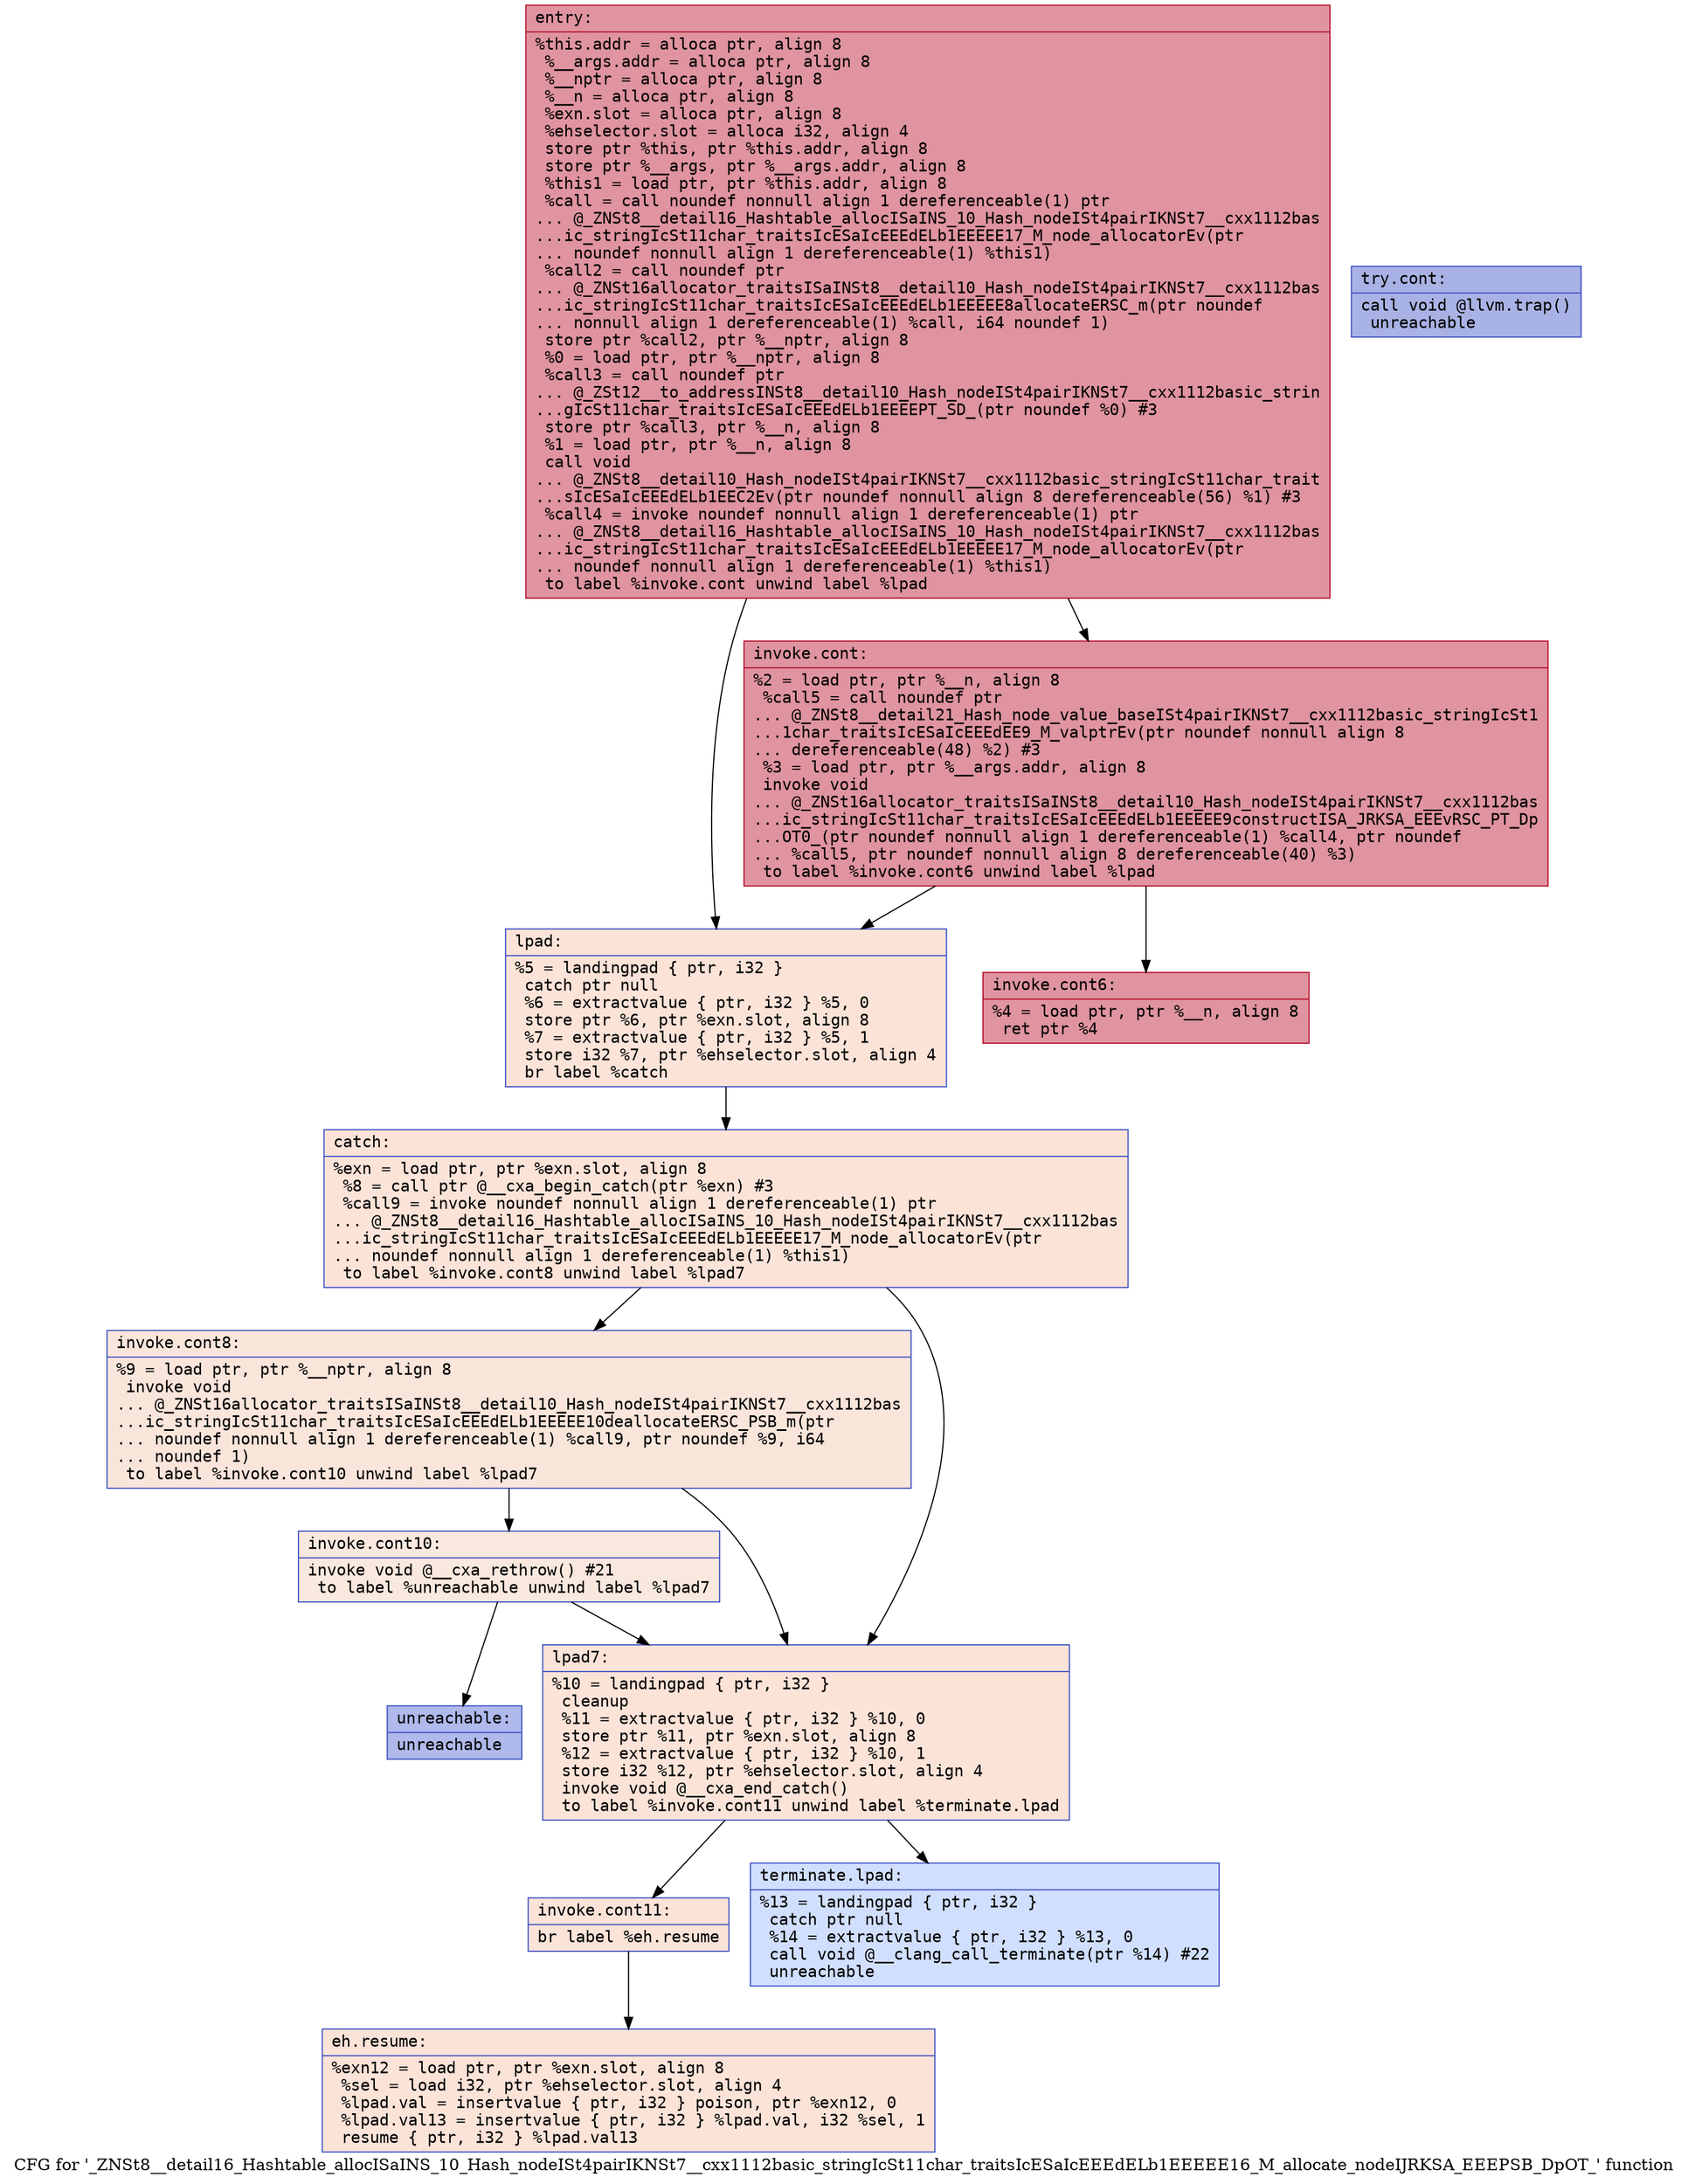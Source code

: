 digraph "CFG for '_ZNSt8__detail16_Hashtable_allocISaINS_10_Hash_nodeISt4pairIKNSt7__cxx1112basic_stringIcSt11char_traitsIcESaIcEEEdELb1EEEEE16_M_allocate_nodeIJRKSA_EEEPSB_DpOT_' function" {
	label="CFG for '_ZNSt8__detail16_Hashtable_allocISaINS_10_Hash_nodeISt4pairIKNSt7__cxx1112basic_stringIcSt11char_traitsIcESaIcEEEdELb1EEEEE16_M_allocate_nodeIJRKSA_EEEPSB_DpOT_' function";

	Node0x556bfe9fc6e0 [shape=record,color="#b70d28ff", style=filled, fillcolor="#b70d2870" fontname="Courier",label="{entry:\l|  %this.addr = alloca ptr, align 8\l  %__args.addr = alloca ptr, align 8\l  %__nptr = alloca ptr, align 8\l  %__n = alloca ptr, align 8\l  %exn.slot = alloca ptr, align 8\l  %ehselector.slot = alloca i32, align 4\l  store ptr %this, ptr %this.addr, align 8\l  store ptr %__args, ptr %__args.addr, align 8\l  %this1 = load ptr, ptr %this.addr, align 8\l  %call = call noundef nonnull align 1 dereferenceable(1) ptr\l... @_ZNSt8__detail16_Hashtable_allocISaINS_10_Hash_nodeISt4pairIKNSt7__cxx1112bas\l...ic_stringIcSt11char_traitsIcESaIcEEEdELb1EEEEE17_M_node_allocatorEv(ptr\l... noundef nonnull align 1 dereferenceable(1) %this1)\l  %call2 = call noundef ptr\l... @_ZNSt16allocator_traitsISaINSt8__detail10_Hash_nodeISt4pairIKNSt7__cxx1112bas\l...ic_stringIcSt11char_traitsIcESaIcEEEdELb1EEEEE8allocateERSC_m(ptr noundef\l... nonnull align 1 dereferenceable(1) %call, i64 noundef 1)\l  store ptr %call2, ptr %__nptr, align 8\l  %0 = load ptr, ptr %__nptr, align 8\l  %call3 = call noundef ptr\l... @_ZSt12__to_addressINSt8__detail10_Hash_nodeISt4pairIKNSt7__cxx1112basic_strin\l...gIcSt11char_traitsIcESaIcEEEdELb1EEEEPT_SD_(ptr noundef %0) #3\l  store ptr %call3, ptr %__n, align 8\l  %1 = load ptr, ptr %__n, align 8\l  call void\l... @_ZNSt8__detail10_Hash_nodeISt4pairIKNSt7__cxx1112basic_stringIcSt11char_trait\l...sIcESaIcEEEdELb1EEC2Ev(ptr noundef nonnull align 8 dereferenceable(56) %1) #3\l  %call4 = invoke noundef nonnull align 1 dereferenceable(1) ptr\l... @_ZNSt8__detail16_Hashtable_allocISaINS_10_Hash_nodeISt4pairIKNSt7__cxx1112bas\l...ic_stringIcSt11char_traitsIcESaIcEEEdELb1EEEEE17_M_node_allocatorEv(ptr\l... noundef nonnull align 1 dereferenceable(1) %this1)\l          to label %invoke.cont unwind label %lpad\l}"];
	Node0x556bfe9fc6e0 -> Node0x556bfe9fd8f0[tooltip="entry -> invoke.cont\nProbability 100.00%" ];
	Node0x556bfe9fc6e0 -> Node0x556bfe9fd970[tooltip="entry -> lpad\nProbability 0.00%" ];
	Node0x556bfe9fd8f0 [shape=record,color="#b70d28ff", style=filled, fillcolor="#b70d2870" fontname="Courier",label="{invoke.cont:\l|  %2 = load ptr, ptr %__n, align 8\l  %call5 = call noundef ptr\l... @_ZNSt8__detail21_Hash_node_value_baseISt4pairIKNSt7__cxx1112basic_stringIcSt1\l...1char_traitsIcESaIcEEEdEE9_M_valptrEv(ptr noundef nonnull align 8\l... dereferenceable(48) %2) #3\l  %3 = load ptr, ptr %__args.addr, align 8\l  invoke void\l... @_ZNSt16allocator_traitsISaINSt8__detail10_Hash_nodeISt4pairIKNSt7__cxx1112bas\l...ic_stringIcSt11char_traitsIcESaIcEEEdELb1EEEEE9constructISA_JRKSA_EEEvRSC_PT_Dp\l...OT0_(ptr noundef nonnull align 1 dereferenceable(1) %call4, ptr noundef\l... %call5, ptr noundef nonnull align 8 dereferenceable(40) %3)\l          to label %invoke.cont6 unwind label %lpad\l}"];
	Node0x556bfe9fd8f0 -> Node0x556bfe9fdce0[tooltip="invoke.cont -> invoke.cont6\nProbability 100.00%" ];
	Node0x556bfe9fd8f0 -> Node0x556bfe9fd970[tooltip="invoke.cont -> lpad\nProbability 0.00%" ];
	Node0x556bfe9fdce0 [shape=record,color="#b70d28ff", style=filled, fillcolor="#b70d2870" fontname="Courier",label="{invoke.cont6:\l|  %4 = load ptr, ptr %__n, align 8\l  ret ptr %4\l}"];
	Node0x556bfe9fd970 [shape=record,color="#3d50c3ff", style=filled, fillcolor="#f6bfa670" fontname="Courier",label="{lpad:\l|  %5 = landingpad \{ ptr, i32 \}\l          catch ptr null\l  %6 = extractvalue \{ ptr, i32 \} %5, 0\l  store ptr %6, ptr %exn.slot, align 8\l  %7 = extractvalue \{ ptr, i32 \} %5, 1\l  store i32 %7, ptr %ehselector.slot, align 4\l  br label %catch\l}"];
	Node0x556bfe9fd970 -> Node0x556bfe9fe020[tooltip="lpad -> catch\nProbability 100.00%" ];
	Node0x556bfe9fe020 [shape=record,color="#3d50c3ff", style=filled, fillcolor="#f6bfa670" fontname="Courier",label="{catch:\l|  %exn = load ptr, ptr %exn.slot, align 8\l  %8 = call ptr @__cxa_begin_catch(ptr %exn) #3\l  %call9 = invoke noundef nonnull align 1 dereferenceable(1) ptr\l... @_ZNSt8__detail16_Hashtable_allocISaINS_10_Hash_nodeISt4pairIKNSt7__cxx1112bas\l...ic_stringIcSt11char_traitsIcESaIcEEEdELb1EEEEE17_M_node_allocatorEv(ptr\l... noundef nonnull align 1 dereferenceable(1) %this1)\l          to label %invoke.cont8 unwind label %lpad7\l}"];
	Node0x556bfe9fe020 -> Node0x556bfe9fe360[tooltip="catch -> invoke.cont8\nProbability 50.00%" ];
	Node0x556bfe9fe020 -> Node0x556bfe9fe3b0[tooltip="catch -> lpad7\nProbability 50.00%" ];
	Node0x556bfe9fe360 [shape=record,color="#3d50c3ff", style=filled, fillcolor="#f4c5ad70" fontname="Courier",label="{invoke.cont8:\l|  %9 = load ptr, ptr %__nptr, align 8\l  invoke void\l... @_ZNSt16allocator_traitsISaINSt8__detail10_Hash_nodeISt4pairIKNSt7__cxx1112bas\l...ic_stringIcSt11char_traitsIcESaIcEEEdELb1EEEEE10deallocateERSC_PSB_m(ptr\l... noundef nonnull align 1 dereferenceable(1) %call9, ptr noundef %9, i64\l... noundef 1)\l          to label %invoke.cont10 unwind label %lpad7\l}"];
	Node0x556bfe9fe360 -> Node0x556bfe9fe590[tooltip="invoke.cont8 -> invoke.cont10\nProbability 50.00%" ];
	Node0x556bfe9fe360 -> Node0x556bfe9fe3b0[tooltip="invoke.cont8 -> lpad7\nProbability 50.00%" ];
	Node0x556bfe9fe590 [shape=record,color="#3d50c3ff", style=filled, fillcolor="#f2cab570" fontname="Courier",label="{invoke.cont10:\l|  invoke void @__cxa_rethrow() #21\l          to label %unreachable unwind label %lpad7\l}"];
	Node0x556bfe9fe590 -> Node0x556bfe9fe7c0[tooltip="invoke.cont10 -> unreachable\nProbability 0.00%" ];
	Node0x556bfe9fe590 -> Node0x556bfe9fe3b0[tooltip="invoke.cont10 -> lpad7\nProbability 100.00%" ];
	Node0x556bfe9fe3b0 [shape=record,color="#3d50c3ff", style=filled, fillcolor="#f6bfa670" fontname="Courier",label="{lpad7:\l|  %10 = landingpad \{ ptr, i32 \}\l          cleanup\l  %11 = extractvalue \{ ptr, i32 \} %10, 0\l  store ptr %11, ptr %exn.slot, align 8\l  %12 = extractvalue \{ ptr, i32 \} %10, 1\l  store i32 %12, ptr %ehselector.slot, align 4\l  invoke void @__cxa_end_catch()\l          to label %invoke.cont11 unwind label %terminate.lpad\l}"];
	Node0x556bfe9fe3b0 -> Node0x556bfe9febf0[tooltip="lpad7 -> invoke.cont11\nProbability 100.00%" ];
	Node0x556bfe9fe3b0 -> Node0x556bfe9fec40[tooltip="lpad7 -> terminate.lpad\nProbability 0.00%" ];
	Node0x556bfe9febf0 [shape=record,color="#3d50c3ff", style=filled, fillcolor="#f6bfa670" fontname="Courier",label="{invoke.cont11:\l|  br label %eh.resume\l}"];
	Node0x556bfe9febf0 -> Node0x556bfe9fee00[tooltip="invoke.cont11 -> eh.resume\nProbability 100.00%" ];
	Node0x556bfe9feec0 [shape=record,color="#3d50c3ff", style=filled, fillcolor="#3d50c370" fontname="Courier",label="{try.cont:\l|  call void @llvm.trap()\l  unreachable\l}"];
	Node0x556bfe9fee00 [shape=record,color="#3d50c3ff", style=filled, fillcolor="#f6bfa670" fontname="Courier",label="{eh.resume:\l|  %exn12 = load ptr, ptr %exn.slot, align 8\l  %sel = load i32, ptr %ehselector.slot, align 4\l  %lpad.val = insertvalue \{ ptr, i32 \} poison, ptr %exn12, 0\l  %lpad.val13 = insertvalue \{ ptr, i32 \} %lpad.val, i32 %sel, 1\l  resume \{ ptr, i32 \} %lpad.val13\l}"];
	Node0x556bfe9fec40 [shape=record,color="#3d50c3ff", style=filled, fillcolor="#96b7ff70" fontname="Courier",label="{terminate.lpad:\l|  %13 = landingpad \{ ptr, i32 \}\l          catch ptr null\l  %14 = extractvalue \{ ptr, i32 \} %13, 0\l  call void @__clang_call_terminate(ptr %14) #22\l  unreachable\l}"];
	Node0x556bfe9fe7c0 [shape=record,color="#3d50c3ff", style=filled, fillcolor="#4961d270" fontname="Courier",label="{unreachable:\l|  unreachable\l}"];
}
